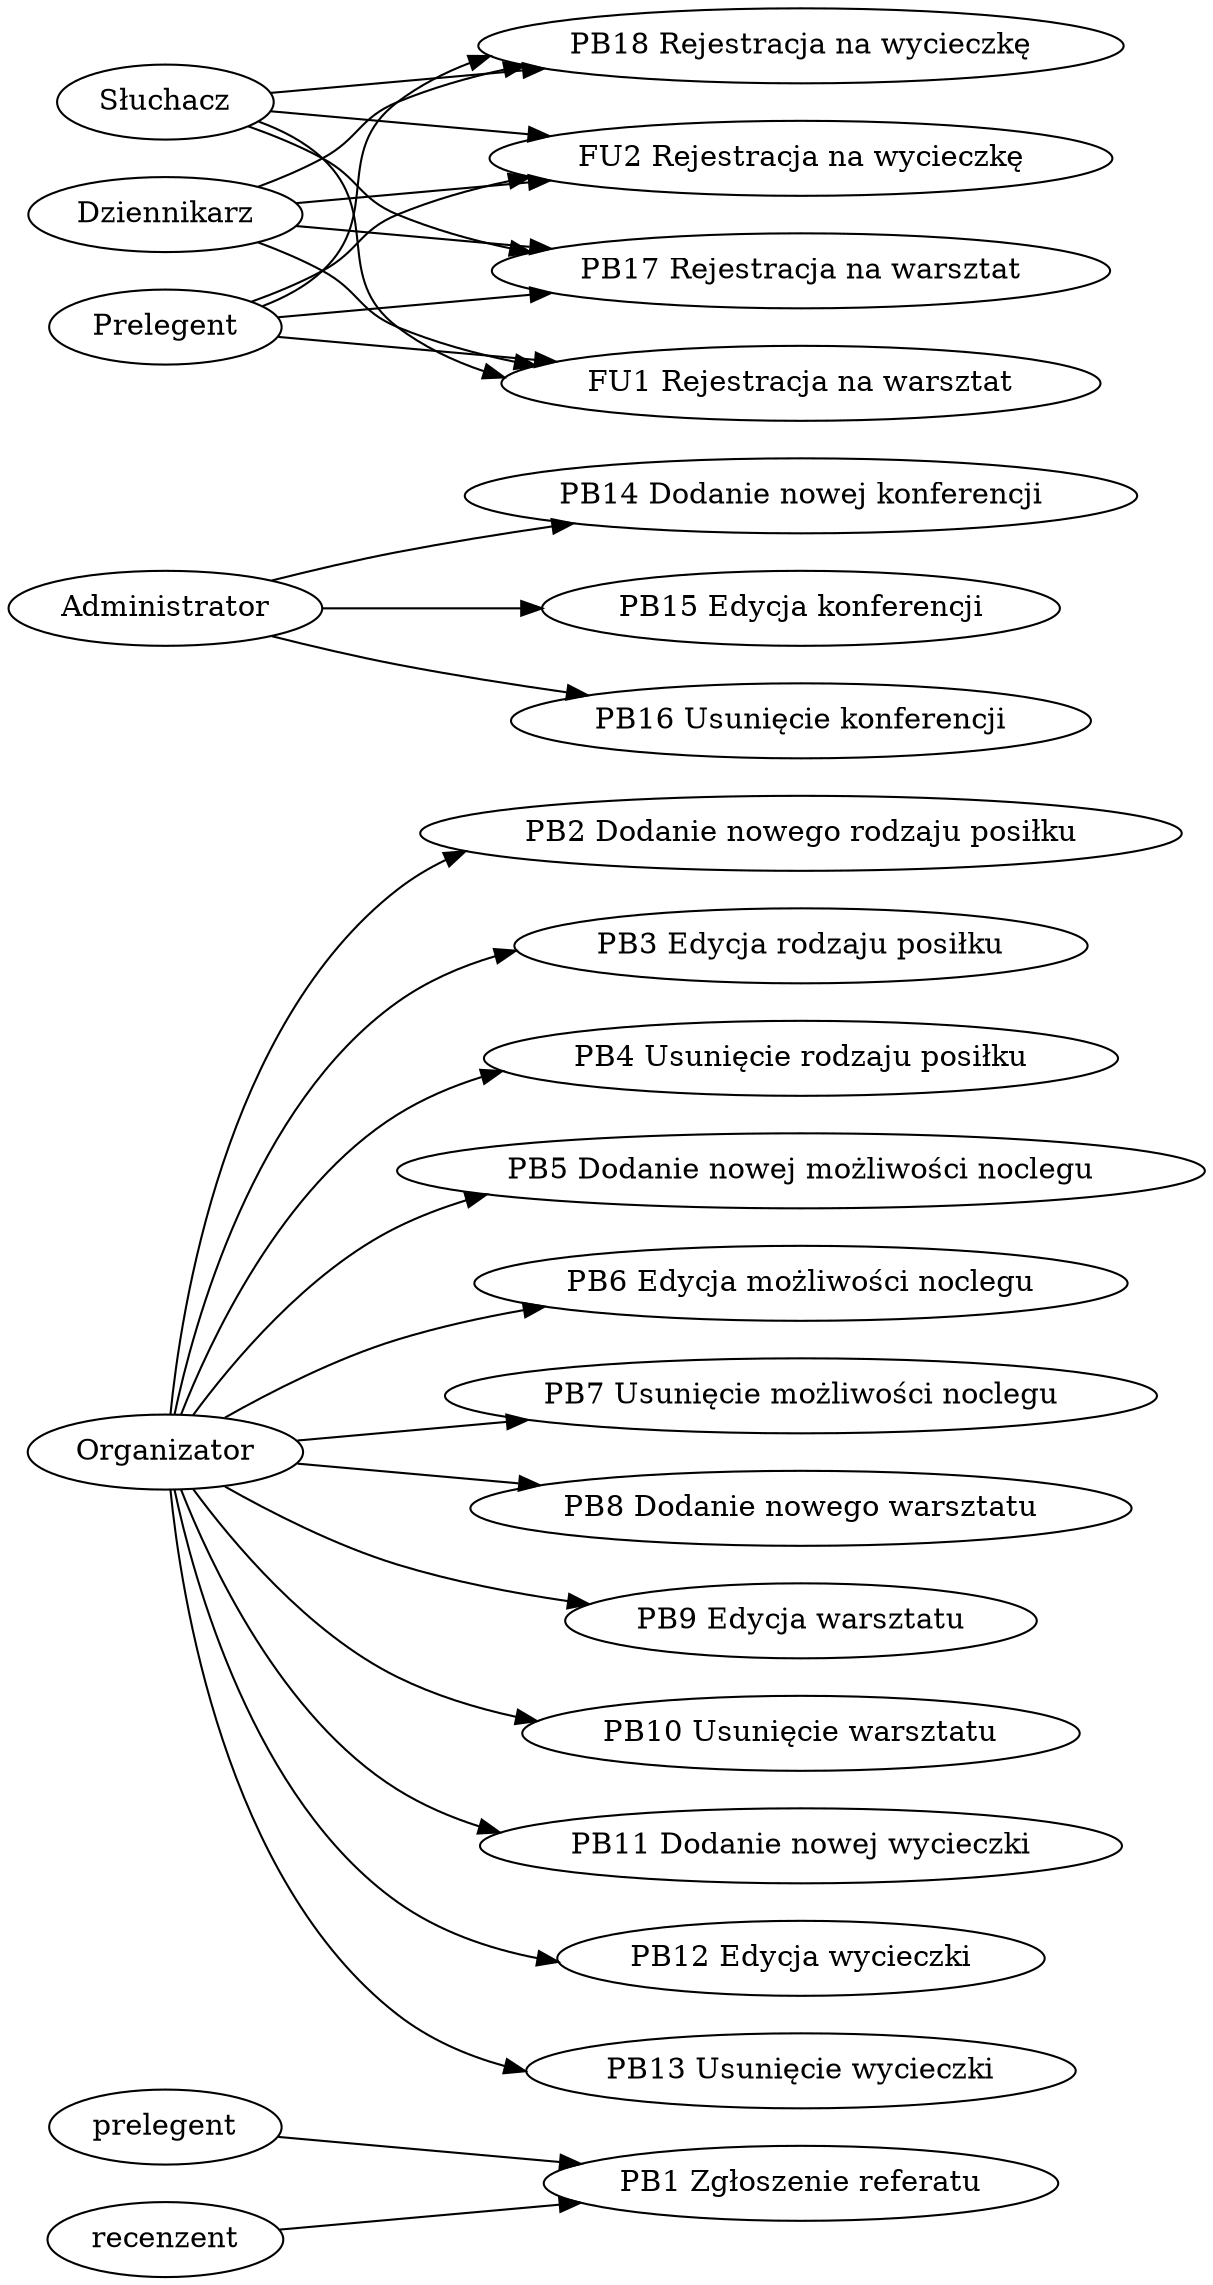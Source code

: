 digraph { rankdir=LR; "prelegent" -> "PB1 Zgłoszenie referatu"
"recenzent" -> "PB1 Zgłoszenie referatu"
"Organizator" -> "PB2 Dodanie nowego rodzaju posiłku"
"Organizator" -> "PB3 Edycja rodzaju posiłku"
"Organizator" -> "PB4 Usunięcie rodzaju posiłku"
"Organizator" -> "PB5 Dodanie nowej możliwości noclegu"
"Organizator" -> "PB6 Edycja możliwości noclegu"
"Organizator" -> "PB7 Usunięcie możliwości noclegu"
"Organizator" -> "PB8 Dodanie nowego warsztatu"
"Organizator" -> "PB9 Edycja warsztatu"
"Organizator" -> "PB10 Usunięcie warsztatu"
"Organizator" -> "PB11 Dodanie nowej wycieczki"
"Organizator" -> "PB12 Edycja wycieczki"
"Organizator" -> "PB13 Usunięcie wycieczki"
"Administrator" -> "PB14 Dodanie nowej konferencji"
"Administrator" -> "PB15 Edycja konferencji"
"Administrator" -> "PB16 Usunięcie konferencji"
"Słuchacz" -> "PB17 Rejestracja na warsztat"
"Dziennikarz" -> "PB17 Rejestracja na warsztat"
"Prelegent" -> "PB17 Rejestracja na warsztat"
"Słuchacz" -> "FU1 Rejestracja na warsztat"
"Dziennikarz" -> "FU1 Rejestracja na warsztat"
"Prelegent" -> "FU1 Rejestracja na warsztat"
"Słuchacz" -> "PB18 Rejestracja na wycieczkę"
"Dziennikarz" -> "PB18 Rejestracja na wycieczkę"
"Prelegent" -> "PB18 Rejestracja na wycieczkę"
"Słuchacz" -> "FU2 Rejestracja na wycieczkę"
"Dziennikarz" -> "FU2 Rejestracja na wycieczkę"
"Prelegent" -> "FU2 Rejestracja na wycieczkę"
 }